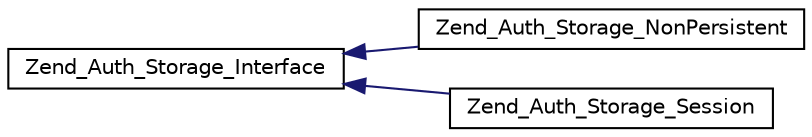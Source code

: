 digraph G
{
  edge [fontname="Helvetica",fontsize="10",labelfontname="Helvetica",labelfontsize="10"];
  node [fontname="Helvetica",fontsize="10",shape=record];
  rankdir="LR";
  Node1 [label="Zend_Auth_Storage_Interface",height=0.2,width=0.4,color="black", fillcolor="white", style="filled",URL="$interface_zend___auth___storage___interface.html"];
  Node1 -> Node2 [dir="back",color="midnightblue",fontsize="10",style="solid",fontname="Helvetica"];
  Node2 [label="Zend_Auth_Storage_NonPersistent",height=0.2,width=0.4,color="black", fillcolor="white", style="filled",URL="$class_zend___auth___storage___non_persistent.html"];
  Node1 -> Node3 [dir="back",color="midnightblue",fontsize="10",style="solid",fontname="Helvetica"];
  Node3 [label="Zend_Auth_Storage_Session",height=0.2,width=0.4,color="black", fillcolor="white", style="filled",URL="$class_zend___auth___storage___session.html"];
}
